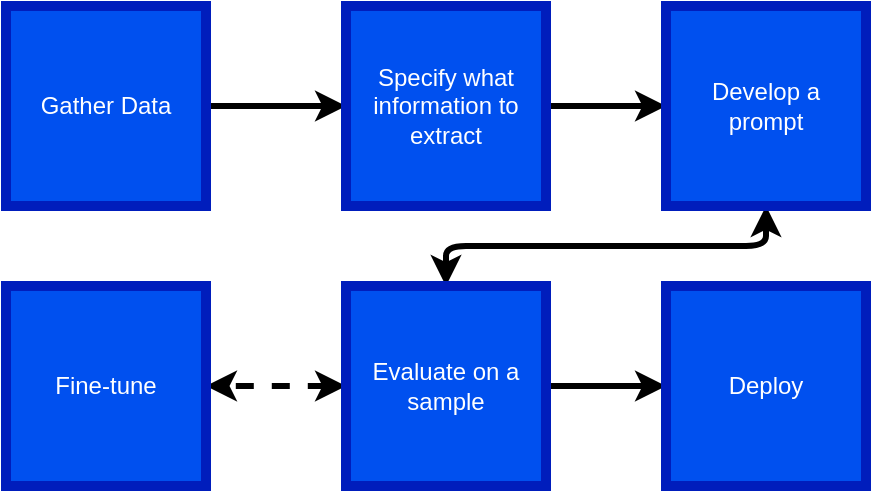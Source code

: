 <mxfile version="22.0.3" type="device">
  <diagram name="Page-1" id="15uYVywtp2FADxKpkDB9">
    <mxGraphModel dx="1114" dy="999" grid="1" gridSize="10" guides="1" tooltips="1" connect="1" arrows="1" fold="1" page="1" pageScale="1" pageWidth="850" pageHeight="1100" math="0" shadow="0">
      <root>
        <mxCell id="0" />
        <mxCell id="1" parent="0" />
        <mxCell id="Oo2qDtZHw3HSFaMxgTfg-3" value="" style="edgeStyle=orthogonalEdgeStyle;rounded=0;orthogonalLoop=1;jettySize=auto;html=1;strokeWidth=3;" parent="1" source="Oo2qDtZHw3HSFaMxgTfg-1" target="Oo2qDtZHw3HSFaMxgTfg-2" edge="1">
          <mxGeometry relative="1" as="geometry" />
        </mxCell>
        <mxCell id="Oo2qDtZHw3HSFaMxgTfg-1" value="Gather Data" style="whiteSpace=wrap;html=1;aspect=fixed;fillColor=#0050ef;fontColor=#ffffff;strokeColor=#001DBC;strokeWidth=5;" parent="1" vertex="1">
          <mxGeometry x="80" y="100" width="100" height="100" as="geometry" />
        </mxCell>
        <mxCell id="Oo2qDtZHw3HSFaMxgTfg-5" value="" style="edgeStyle=orthogonalEdgeStyle;rounded=0;orthogonalLoop=1;jettySize=auto;html=1;strokeWidth=3;" parent="1" source="Oo2qDtZHw3HSFaMxgTfg-2" target="Oo2qDtZHw3HSFaMxgTfg-4" edge="1">
          <mxGeometry relative="1" as="geometry" />
        </mxCell>
        <mxCell id="Oo2qDtZHw3HSFaMxgTfg-2" value="Specify what information to extract" style="whiteSpace=wrap;html=1;aspect=fixed;fillColor=#0050ef;fontColor=#ffffff;strokeColor=#001DBC;strokeWidth=5;" parent="1" vertex="1">
          <mxGeometry x="250" y="100" width="100" height="100" as="geometry" />
        </mxCell>
        <mxCell id="Oo2qDtZHw3HSFaMxgTfg-8" style="edgeStyle=elbowEdgeStyle;orthogonalLoop=1;jettySize=auto;html=1;strokeWidth=3;elbow=vertical;startArrow=classic;startFill=1;" parent="1" source="Oo2qDtZHw3HSFaMxgTfg-4" target="Oo2qDtZHw3HSFaMxgTfg-6" edge="1">
          <mxGeometry relative="1" as="geometry" />
        </mxCell>
        <mxCell id="Oo2qDtZHw3HSFaMxgTfg-4" value="Develop a &lt;br&gt;prompt" style="whiteSpace=wrap;html=1;aspect=fixed;fillColor=#0050ef;fontColor=#ffffff;strokeColor=#001DBC;strokeWidth=5;" parent="1" vertex="1">
          <mxGeometry x="410" y="100" width="100" height="100" as="geometry" />
        </mxCell>
        <mxCell id="Oo2qDtZHw3HSFaMxgTfg-11" value="" style="edgeStyle=orthogonalEdgeStyle;rounded=0;orthogonalLoop=1;jettySize=auto;html=1;strokeWidth=3;dashed=1;exitX=0;exitY=0.5;exitDx=0;exitDy=0;startArrow=classic;startFill=1;" parent="1" source="Oo2qDtZHw3HSFaMxgTfg-6" target="Oo2qDtZHw3HSFaMxgTfg-10" edge="1">
          <mxGeometry relative="1" as="geometry" />
        </mxCell>
        <mxCell id="9MegLoyXpkwu8aT209-k-2" value="" style="edgeStyle=orthogonalEdgeStyle;rounded=0;orthogonalLoop=1;jettySize=auto;html=1;strokeWidth=3;" edge="1" parent="1" source="Oo2qDtZHw3HSFaMxgTfg-6" target="9MegLoyXpkwu8aT209-k-1">
          <mxGeometry relative="1" as="geometry" />
        </mxCell>
        <mxCell id="Oo2qDtZHw3HSFaMxgTfg-6" value="Evaluate on a sample" style="whiteSpace=wrap;html=1;aspect=fixed;fillColor=#0050ef;fontColor=#ffffff;strokeColor=#001DBC;strokeWidth=5;" parent="1" vertex="1">
          <mxGeometry x="250" y="240" width="100" height="100" as="geometry" />
        </mxCell>
        <mxCell id="Oo2qDtZHw3HSFaMxgTfg-10" value="Fine-tune" style="whiteSpace=wrap;html=1;aspect=fixed;fillColor=#0050ef;fontColor=#ffffff;strokeColor=#001DBC;strokeWidth=5;" parent="1" vertex="1">
          <mxGeometry x="80" y="240" width="100" height="100" as="geometry" />
        </mxCell>
        <mxCell id="9MegLoyXpkwu8aT209-k-1" value="Deploy" style="whiteSpace=wrap;html=1;aspect=fixed;fillColor=#0050ef;fontColor=#ffffff;strokeColor=#001DBC;strokeWidth=5;" vertex="1" parent="1">
          <mxGeometry x="410" y="240" width="100" height="100" as="geometry" />
        </mxCell>
      </root>
    </mxGraphModel>
  </diagram>
</mxfile>
